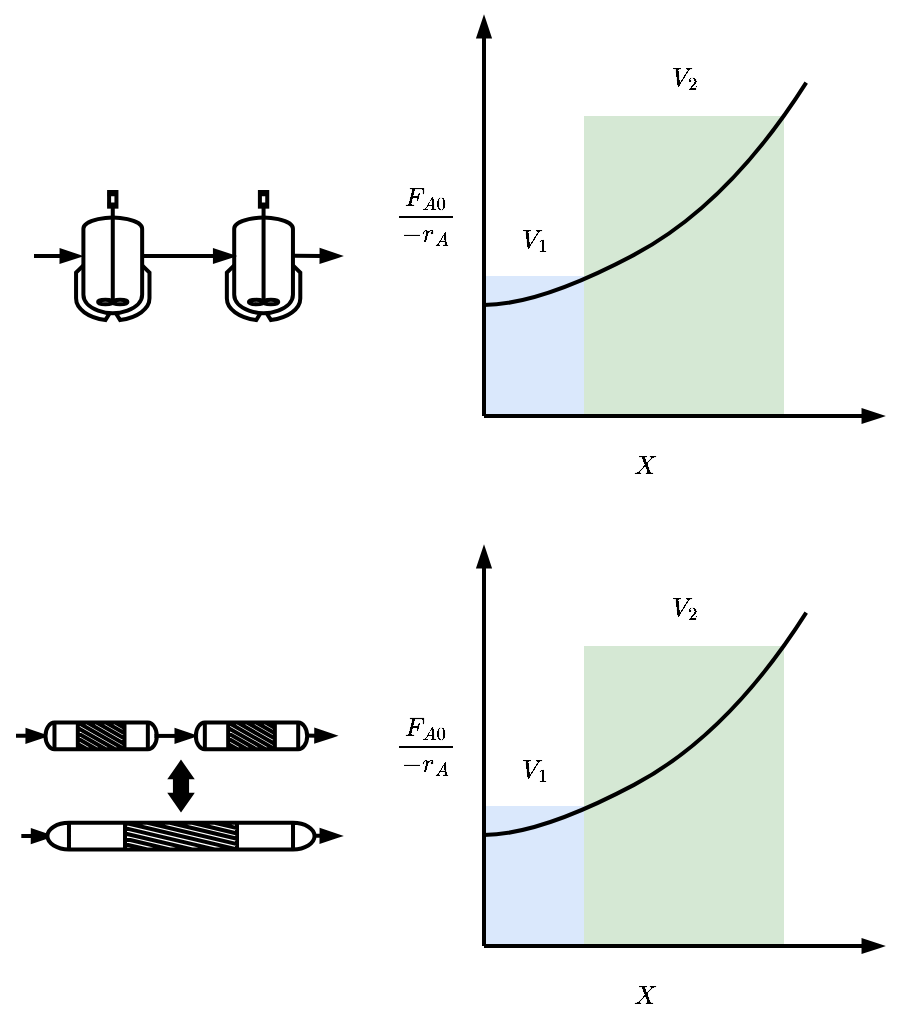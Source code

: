 <mxfile version="23.1.5" type="device">
  <diagram name="Page-1" id="yiowPWi1wD7vBIXToP4I">
    <mxGraphModel dx="2229" dy="1935" grid="0" gridSize="10" guides="1" tooltips="1" connect="1" arrows="1" fold="1" page="1" pageScale="1" pageWidth="827" pageHeight="1169" math="1" shadow="0">
      <root>
        <mxCell id="0" />
        <mxCell id="1" parent="0" />
        <mxCell id="BA__oU5tt2OgbXEU4e_M-19" value="" style="group" parent="1" vertex="1" connectable="0">
          <mxGeometry x="177" y="29" width="300" height="240" as="geometry" />
        </mxCell>
        <mxCell id="BA__oU5tt2OgbXEU4e_M-4" value="$$\frac{F_{A0}}{-r_A}$$" style="text;html=1;align=center;verticalAlign=middle;resizable=0;points=[];autosize=1;strokeColor=none;fillColor=none;fontFamily=Helvetica;fontSize=11;fontColor=default;labelBackgroundColor=default;" parent="BA__oU5tt2OgbXEU4e_M-19" vertex="1">
          <mxGeometry y="85" width="140" height="30" as="geometry" />
        </mxCell>
        <mxCell id="BA__oU5tt2OgbXEU4e_M-18" value="" style="group" parent="BA__oU5tt2OgbXEU4e_M-19" vertex="1" connectable="0">
          <mxGeometry x="100" width="200" height="240" as="geometry" />
        </mxCell>
        <mxCell id="BA__oU5tt2OgbXEU4e_M-16" value="" style="rounded=0;whiteSpace=wrap;html=1;fillColor=#dae8fc;strokeColor=none;" parent="BA__oU5tt2OgbXEU4e_M-18" vertex="1">
          <mxGeometry y="130" width="50" height="70" as="geometry" />
        </mxCell>
        <mxCell id="BA__oU5tt2OgbXEU4e_M-17" value="" style="rounded=0;whiteSpace=wrap;html=1;fillColor=#d5e8d4;strokeColor=none;" parent="BA__oU5tt2OgbXEU4e_M-18" vertex="1">
          <mxGeometry x="50" y="50" width="100" height="150" as="geometry" />
        </mxCell>
        <mxCell id="BA__oU5tt2OgbXEU4e_M-5" value="$$X$$" style="text;html=1;align=center;verticalAlign=middle;resizable=0;points=[];autosize=1;strokeColor=none;fillColor=none;fontFamily=Helvetica;fontSize=11;fontColor=default;labelBackgroundColor=default;" parent="BA__oU5tt2OgbXEU4e_M-18" vertex="1">
          <mxGeometry x="50" y="210" width="60" height="30" as="geometry" />
        </mxCell>
        <mxCell id="BA__oU5tt2OgbXEU4e_M-1" value="" style="curved=1;endArrow=none;html=1;rounded=0;endFill=0;strokeWidth=2;" parent="BA__oU5tt2OgbXEU4e_M-18" edge="1">
          <mxGeometry width="50" height="50" relative="1" as="geometry">
            <mxPoint y="144.444" as="sourcePoint" />
            <mxPoint x="161.111" y="33.333" as="targetPoint" />
            <Array as="points">
              <mxPoint x="27.778" y="144.444" />
              <mxPoint x="122.222" y="94.444" />
            </Array>
          </mxGeometry>
        </mxCell>
        <mxCell id="BA__oU5tt2OgbXEU4e_M-2" value="" style="endArrow=blockThin;html=1;rounded=0;endFill=1;strokeWidth=2;" parent="BA__oU5tt2OgbXEU4e_M-18" edge="1">
          <mxGeometry width="50" height="50" relative="1" as="geometry">
            <mxPoint y="200" as="sourcePoint" />
            <mxPoint as="targetPoint" />
          </mxGeometry>
        </mxCell>
        <mxCell id="BA__oU5tt2OgbXEU4e_M-3" value="" style="endArrow=blockThin;html=1;rounded=0;strokeColor=default;align=center;verticalAlign=middle;fontFamily=Helvetica;fontSize=11;fontColor=default;labelBackgroundColor=default;endFill=1;strokeWidth=2;" parent="BA__oU5tt2OgbXEU4e_M-18" edge="1">
          <mxGeometry width="50" height="50" relative="1" as="geometry">
            <mxPoint y="200" as="sourcePoint" />
            <mxPoint x="200" y="200" as="targetPoint" />
          </mxGeometry>
        </mxCell>
        <mxCell id="BA__oU5tt2OgbXEU4e_M-62" value="$$V_{1}$$" style="text;html=1;align=center;verticalAlign=middle;resizable=0;points=[];autosize=1;strokeColor=none;fillColor=none;fontFamily=Helvetica;fontSize=11;fontColor=default;labelBackgroundColor=default;" parent="BA__oU5tt2OgbXEU4e_M-18" vertex="1">
          <mxGeometry x="-10" y="97" width="70" height="30" as="geometry" />
        </mxCell>
        <mxCell id="BA__oU5tt2OgbXEU4e_M-63" value="$$V_{2}$$" style="text;html=1;align=center;verticalAlign=middle;resizable=0;points=[];autosize=1;strokeColor=none;fillColor=none;fontFamily=Helvetica;fontSize=11;fontColor=default;labelBackgroundColor=default;" parent="BA__oU5tt2OgbXEU4e_M-18" vertex="1">
          <mxGeometry x="65" y="16" width="70" height="30" as="geometry" />
        </mxCell>
        <mxCell id="BA__oU5tt2OgbXEU4e_M-46" value="" style="group" parent="1" vertex="1" connectable="0">
          <mxGeometry x="52.002" y="117" width="153.998" height="64" as="geometry" />
        </mxCell>
        <mxCell id="BA__oU5tt2OgbXEU4e_M-20" value="" style="shape=mxgraph.pid.vessels.jacketed_mixing_vessel;html=1;pointerEvents=1;align=center;verticalLabelPosition=bottom;verticalAlign=top;dashed=0;strokeWidth=2;" parent="BA__oU5tt2OgbXEU4e_M-46" vertex="1">
          <mxGeometry x="20.998" width="36.78" height="64" as="geometry" />
        </mxCell>
        <mxCell id="BA__oU5tt2OgbXEU4e_M-21" value="" style="shape=mxgraph.pid.vessels.jacketed_mixing_vessel;html=1;pointerEvents=1;align=center;verticalLabelPosition=bottom;verticalAlign=top;dashed=0;strokeWidth=2;" parent="BA__oU5tt2OgbXEU4e_M-46" vertex="1">
          <mxGeometry x="96.397" width="36.78" height="64" as="geometry" />
        </mxCell>
        <mxCell id="BA__oU5tt2OgbXEU4e_M-22" style="edgeStyle=none;rounded=0;orthogonalLoop=1;jettySize=auto;html=1;entryX=0.117;entryY=0.5;entryDx=0;entryDy=0;entryPerimeter=0;strokeColor=default;align=center;verticalAlign=middle;fontFamily=Helvetica;fontSize=11;fontColor=default;labelBackgroundColor=default;endArrow=blockThin;endFill=1;strokeWidth=2;" parent="BA__oU5tt2OgbXEU4e_M-46" target="BA__oU5tt2OgbXEU4e_M-21" edge="1">
          <mxGeometry relative="1" as="geometry">
            <mxPoint x="54.1" y="32" as="sourcePoint" />
          </mxGeometry>
        </mxCell>
        <mxCell id="BA__oU5tt2OgbXEU4e_M-43" style="edgeStyle=none;rounded=0;orthogonalLoop=1;jettySize=auto;html=1;strokeColor=default;align=center;verticalAlign=middle;fontFamily=Helvetica;fontSize=11;fontColor=default;labelBackgroundColor=default;endArrow=blockThin;endFill=1;strokeWidth=2;" parent="BA__oU5tt2OgbXEU4e_M-46" edge="1">
          <mxGeometry relative="1" as="geometry">
            <mxPoint x="130" y="31.87" as="sourcePoint" />
            <mxPoint x="153.998" y="32" as="targetPoint" />
          </mxGeometry>
        </mxCell>
        <mxCell id="BA__oU5tt2OgbXEU4e_M-45" style="edgeStyle=none;rounded=0;orthogonalLoop=1;jettySize=auto;html=1;strokeColor=default;align=center;verticalAlign=middle;fontFamily=Helvetica;fontSize=11;fontColor=default;labelBackgroundColor=default;endArrow=blockThin;endFill=1;strokeWidth=2;" parent="BA__oU5tt2OgbXEU4e_M-46" edge="1">
          <mxGeometry relative="1" as="geometry">
            <mxPoint y="31.94" as="sourcePoint" />
            <mxPoint x="23.998" y="32.07" as="targetPoint" />
          </mxGeometry>
        </mxCell>
        <mxCell id="BA__oU5tt2OgbXEU4e_M-61" value="" style="group" parent="1" vertex="1" connectable="0">
          <mxGeometry x="43" y="382" width="163" height="64" as="geometry" />
        </mxCell>
        <mxCell id="BA__oU5tt2OgbXEU4e_M-58" value="" style="group;fillColor=default;" parent="BA__oU5tt2OgbXEU4e_M-61" vertex="1" connectable="0">
          <mxGeometry x="76.842" y="19.478" width="11.31" height="25.127" as="geometry" />
        </mxCell>
        <mxCell id="BA__oU5tt2OgbXEU4e_M-55" value="" style="triangle;whiteSpace=wrap;html=1;rotation=90;strokeColor=default;align=center;verticalAlign=middle;fontFamily=Helvetica;fontSize=12;fontColor=default;fillColor=#000000;" parent="BA__oU5tt2OgbXEU4e_M-58" vertex="1">
          <mxGeometry x="1.414" y="14.781" width="8.483" height="11.824" as="geometry" />
        </mxCell>
        <mxCell id="BA__oU5tt2OgbXEU4e_M-56" value="" style="triangle;whiteSpace=wrap;html=1;rotation=-90;strokeColor=default;align=center;verticalAlign=middle;fontFamily=Helvetica;fontSize=12;fontColor=default;fillColor=#000000;" parent="BA__oU5tt2OgbXEU4e_M-58" vertex="1">
          <mxGeometry x="1.414" y="-1.478" width="8.483" height="11.824" as="geometry" />
        </mxCell>
        <mxCell id="BA__oU5tt2OgbXEU4e_M-57" value="" style="whiteSpace=wrap;html=1;aspect=fixed;fillColor=#000000;" parent="BA__oU5tt2OgbXEU4e_M-58" vertex="1">
          <mxGeometry x="2.121" y="8.868" width="7.068" height="7.068" as="geometry" />
        </mxCell>
        <mxCell id="BA__oU5tt2OgbXEU4e_M-59" value="" style="group" parent="BA__oU5tt2OgbXEU4e_M-61" vertex="1" connectable="0">
          <mxGeometry width="160.339" height="13.913" as="geometry" />
        </mxCell>
        <mxCell id="BA__oU5tt2OgbXEU4e_M-47" style="edgeStyle=none;rounded=0;orthogonalLoop=1;jettySize=auto;html=1;strokeColor=default;align=center;verticalAlign=middle;fontFamily=Helvetica;fontSize=11;fontColor=default;labelBackgroundColor=default;endArrow=blockThin;endFill=1;strokeWidth=2;" parent="BA__oU5tt2OgbXEU4e_M-59" edge="1">
          <mxGeometry relative="1" as="geometry">
            <mxPoint y="6.901" as="sourcePoint" />
            <mxPoint x="15.966" y="6.991" as="targetPoint" />
          </mxGeometry>
        </mxCell>
        <mxCell id="BA__oU5tt2OgbXEU4e_M-48" style="edgeStyle=none;rounded=0;orthogonalLoop=1;jettySize=auto;html=1;strokeColor=default;align=center;verticalAlign=middle;fontFamily=Helvetica;fontSize=11;fontColor=default;labelBackgroundColor=default;endArrow=blockThin;endFill=1;strokeWidth=2;" parent="BA__oU5tt2OgbXEU4e_M-59" edge="1">
          <mxGeometry relative="1" as="geometry">
            <mxPoint x="144.373" y="6.797" as="sourcePoint" />
            <mxPoint x="160.339" y="6.887" as="targetPoint" />
          </mxGeometry>
        </mxCell>
        <mxCell id="BA__oU5tt2OgbXEU4e_M-39" value="" style="shape=mxgraph.pid.vessels.reactor;html=1;pointerEvents=1;align=center;verticalLabelPosition=bottom;verticalAlign=top;dashed=0;rotation=90;strokeWidth=2;" parent="BA__oU5tt2OgbXEU4e_M-59" vertex="1">
          <mxGeometry x="35.925" y="-20.87" width="13.306" height="55.652" as="geometry" />
        </mxCell>
        <mxCell id="BA__oU5tt2OgbXEU4e_M-40" value="" style="shape=mxgraph.pid.vessels.reactor;html=1;pointerEvents=1;align=center;verticalLabelPosition=bottom;verticalAlign=top;dashed=0;rotation=90;strokeWidth=2;" parent="BA__oU5tt2OgbXEU4e_M-59" vertex="1">
          <mxGeometry x="111.106" y="-20.87" width="13.306" height="55.652" as="geometry" />
        </mxCell>
        <mxCell id="BA__oU5tt2OgbXEU4e_M-41" style="edgeStyle=none;rounded=0;orthogonalLoop=1;jettySize=auto;html=1;strokeColor=default;align=center;verticalAlign=middle;fontFamily=Helvetica;fontSize=11;fontColor=default;labelBackgroundColor=default;endArrow=blockThin;endFill=1;strokeWidth=2;" parent="BA__oU5tt2OgbXEU4e_M-59" edge="1">
          <mxGeometry relative="1" as="geometry">
            <mxPoint x="69.191" y="6.957" as="sourcePoint" />
            <mxPoint x="90.481" y="6.957" as="targetPoint" />
          </mxGeometry>
        </mxCell>
        <mxCell id="BA__oU5tt2OgbXEU4e_M-60" value="" style="group" parent="BA__oU5tt2OgbXEU4e_M-61" vertex="1" connectable="0">
          <mxGeometry x="2.661" y="50.087" width="160.339" height="13.913" as="geometry" />
        </mxCell>
        <mxCell id="BA__oU5tt2OgbXEU4e_M-49" style="edgeStyle=none;rounded=0;orthogonalLoop=1;jettySize=auto;html=1;strokeColor=default;align=center;verticalAlign=middle;fontFamily=Helvetica;fontSize=11;fontColor=default;labelBackgroundColor=default;endArrow=blockThin;endFill=1;strokeWidth=2;" parent="BA__oU5tt2OgbXEU4e_M-60" edge="1">
          <mxGeometry relative="1" as="geometry">
            <mxPoint y="6.901" as="sourcePoint" />
            <mxPoint x="15.966" y="6.991" as="targetPoint" />
          </mxGeometry>
        </mxCell>
        <mxCell id="BA__oU5tt2OgbXEU4e_M-50" style="edgeStyle=none;rounded=0;orthogonalLoop=1;jettySize=auto;html=1;strokeColor=default;align=center;verticalAlign=middle;fontFamily=Helvetica;fontSize=11;fontColor=default;labelBackgroundColor=default;endArrow=blockThin;endFill=1;strokeWidth=2;" parent="BA__oU5tt2OgbXEU4e_M-60" edge="1">
          <mxGeometry relative="1" as="geometry">
            <mxPoint x="144.373" y="6.797" as="sourcePoint" />
            <mxPoint x="160.339" y="6.887" as="targetPoint" />
          </mxGeometry>
        </mxCell>
        <mxCell id="BA__oU5tt2OgbXEU4e_M-51" value="" style="shape=mxgraph.pid.vessels.reactor;html=1;pointerEvents=1;align=center;verticalLabelPosition=bottom;verticalAlign=top;dashed=0;rotation=90;strokeWidth=2;" parent="BA__oU5tt2OgbXEU4e_M-60" vertex="1">
          <mxGeometry x="73.183" y="-59.826" width="13.306" height="133.565" as="geometry" />
        </mxCell>
        <mxCell id="BA__oU5tt2OgbXEU4e_M-65" value="" style="group" parent="1" vertex="1" connectable="0">
          <mxGeometry x="177" y="294" width="300" height="240" as="geometry" />
        </mxCell>
        <mxCell id="BA__oU5tt2OgbXEU4e_M-66" value="$$\frac{F_{A0}}{-r_A}$$" style="text;html=1;align=center;verticalAlign=middle;resizable=0;points=[];autosize=1;strokeColor=none;fillColor=none;fontFamily=Helvetica;fontSize=11;fontColor=default;labelBackgroundColor=default;" parent="BA__oU5tt2OgbXEU4e_M-65" vertex="1">
          <mxGeometry y="85" width="140" height="30" as="geometry" />
        </mxCell>
        <mxCell id="BA__oU5tt2OgbXEU4e_M-67" value="" style="group" parent="BA__oU5tt2OgbXEU4e_M-65" vertex="1" connectable="0">
          <mxGeometry x="100" width="200" height="240" as="geometry" />
        </mxCell>
        <mxCell id="BA__oU5tt2OgbXEU4e_M-68" value="" style="rounded=0;whiteSpace=wrap;html=1;fillColor=#dae8fc;strokeColor=none;" parent="BA__oU5tt2OgbXEU4e_M-67" vertex="1">
          <mxGeometry y="130" width="50" height="70" as="geometry" />
        </mxCell>
        <mxCell id="BA__oU5tt2OgbXEU4e_M-69" value="" style="rounded=0;whiteSpace=wrap;html=1;fillColor=#d5e8d4;strokeColor=none;" parent="BA__oU5tt2OgbXEU4e_M-67" vertex="1">
          <mxGeometry x="50" y="50" width="100" height="150" as="geometry" />
        </mxCell>
        <mxCell id="BA__oU5tt2OgbXEU4e_M-70" value="$$X$$" style="text;html=1;align=center;verticalAlign=middle;resizable=0;points=[];autosize=1;strokeColor=none;fillColor=none;fontFamily=Helvetica;fontSize=11;fontColor=default;labelBackgroundColor=default;" parent="BA__oU5tt2OgbXEU4e_M-67" vertex="1">
          <mxGeometry x="50" y="210" width="60" height="30" as="geometry" />
        </mxCell>
        <mxCell id="BA__oU5tt2OgbXEU4e_M-71" value="" style="curved=1;endArrow=none;html=1;rounded=0;endFill=0;strokeWidth=2;" parent="BA__oU5tt2OgbXEU4e_M-67" edge="1">
          <mxGeometry width="50" height="50" relative="1" as="geometry">
            <mxPoint y="144.444" as="sourcePoint" />
            <mxPoint x="161.111" y="33.333" as="targetPoint" />
            <Array as="points">
              <mxPoint x="27.778" y="144.444" />
              <mxPoint x="122.222" y="94.444" />
            </Array>
          </mxGeometry>
        </mxCell>
        <mxCell id="BA__oU5tt2OgbXEU4e_M-72" value="" style="endArrow=blockThin;html=1;rounded=0;endFill=1;strokeWidth=2;" parent="BA__oU5tt2OgbXEU4e_M-67" edge="1">
          <mxGeometry width="50" height="50" relative="1" as="geometry">
            <mxPoint y="200" as="sourcePoint" />
            <mxPoint as="targetPoint" />
          </mxGeometry>
        </mxCell>
        <mxCell id="BA__oU5tt2OgbXEU4e_M-73" value="" style="endArrow=blockThin;html=1;rounded=0;strokeColor=default;align=center;verticalAlign=middle;fontFamily=Helvetica;fontSize=11;fontColor=default;labelBackgroundColor=default;endFill=1;strokeWidth=2;" parent="BA__oU5tt2OgbXEU4e_M-67" edge="1">
          <mxGeometry width="50" height="50" relative="1" as="geometry">
            <mxPoint y="200" as="sourcePoint" />
            <mxPoint x="200" y="200" as="targetPoint" />
          </mxGeometry>
        </mxCell>
        <mxCell id="BA__oU5tt2OgbXEU4e_M-74" value="$$V_{1}$$" style="text;html=1;align=center;verticalAlign=middle;resizable=0;points=[];autosize=1;strokeColor=none;fillColor=none;fontFamily=Helvetica;fontSize=11;fontColor=default;labelBackgroundColor=default;" parent="BA__oU5tt2OgbXEU4e_M-67" vertex="1">
          <mxGeometry x="-10" y="97" width="70" height="30" as="geometry" />
        </mxCell>
        <mxCell id="BA__oU5tt2OgbXEU4e_M-75" value="$$V_{2}$$" style="text;html=1;align=center;verticalAlign=middle;resizable=0;points=[];autosize=1;strokeColor=none;fillColor=none;fontFamily=Helvetica;fontSize=11;fontColor=default;labelBackgroundColor=default;" parent="BA__oU5tt2OgbXEU4e_M-67" vertex="1">
          <mxGeometry x="65" y="16" width="70" height="30" as="geometry" />
        </mxCell>
      </root>
    </mxGraphModel>
  </diagram>
</mxfile>
